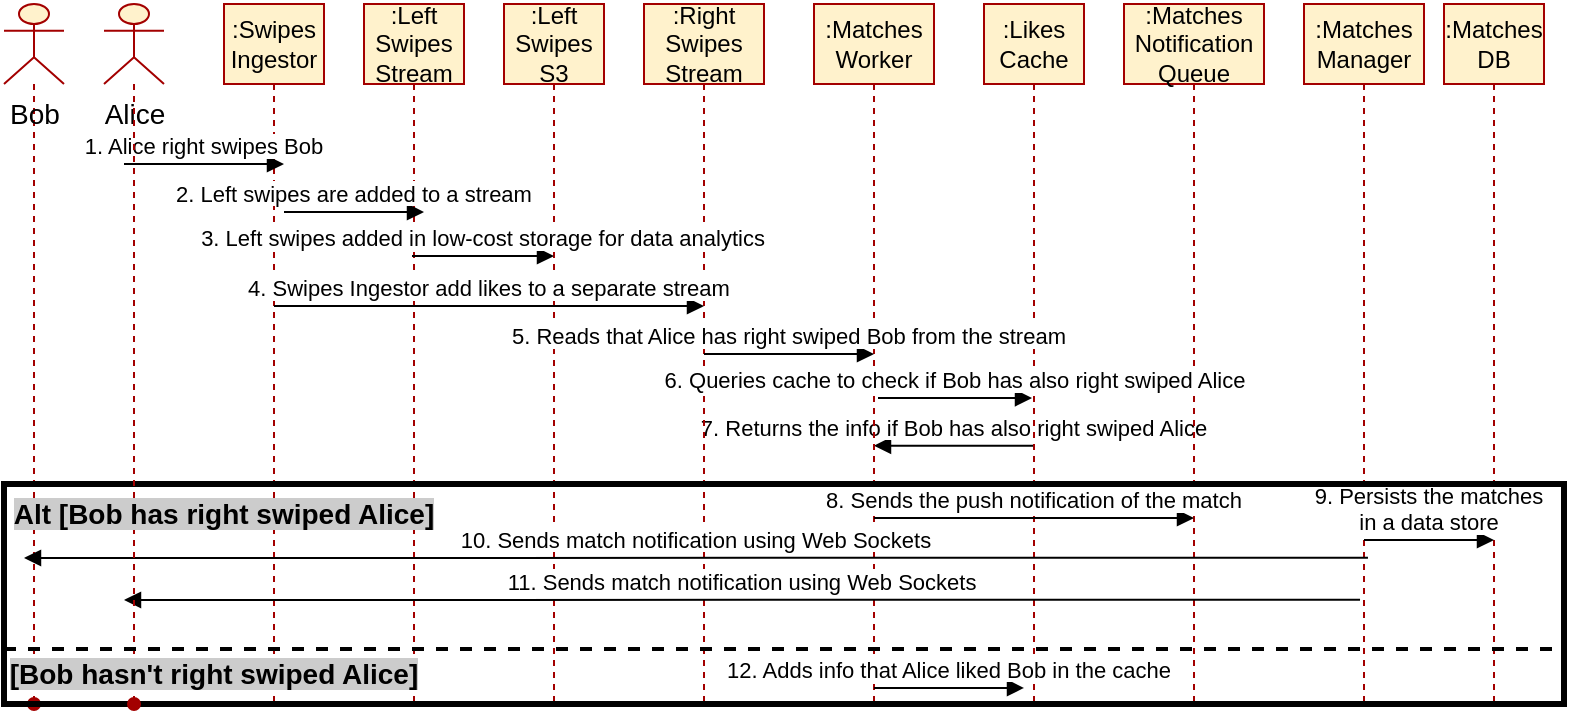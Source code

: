 <mxfile version="16.2.7" type="github">
  <diagram id="kgpKYQtTHZ0yAKxKKP6v" name="Page-1">
    <mxGraphModel dx="782" dy="351" grid="1" gridSize="10" guides="1" tooltips="1" connect="1" arrows="1" fold="1" page="1" pageScale="1" pageWidth="850" pageHeight="1100" math="0" shadow="0">
      <root>
        <mxCell id="0" />
        <mxCell id="1" parent="0" />
        <mxCell id="3nuBFxr9cyL0pnOWT2aG-1" value=":Swipes Ingestor" style="shape=umlLifeline;perimeter=lifelinePerimeter;container=1;collapsible=0;recursiveResize=0;rounded=0;shadow=0;strokeWidth=1;whiteSpace=wrap;fillColor=#fff2cc;strokeColor=#A30000;" parent="1" vertex="1">
          <mxGeometry x="130" y="10" width="50" height="350" as="geometry" />
        </mxCell>
        <mxCell id="3nuBFxr9cyL0pnOWT2aG-5" value=":Left Swipes Stream" style="shape=umlLifeline;perimeter=lifelinePerimeter;container=1;collapsible=0;recursiveResize=0;rounded=0;shadow=0;strokeWidth=1;whiteSpace=wrap;fillColor=#fff2cc;strokeColor=#A30000;" parent="1" vertex="1">
          <mxGeometry x="200" y="10" width="50" height="350" as="geometry" />
        </mxCell>
        <mxCell id="3nuBFxr9cyL0pnOWT2aG-8" value="2. Left swipes are added to a stream" style="verticalAlign=bottom;endArrow=block;shadow=0;strokeWidth=1;exitX=0.6;exitY=0.297;exitDx=0;exitDy=0;exitPerimeter=0;" parent="3nuBFxr9cyL0pnOWT2aG-5" source="3nuBFxr9cyL0pnOWT2aG-1" edge="1">
          <mxGeometry relative="1" as="geometry">
            <mxPoint x="-20" y="110.0" as="sourcePoint" />
            <mxPoint x="30" y="104" as="targetPoint" />
          </mxGeometry>
        </mxCell>
        <mxCell id="3nuBFxr9cyL0pnOWT2aG-9" value="7. Returns the info if Bob has also right swiped Alice" style="verticalAlign=bottom;endArrow=block;shadow=0;strokeWidth=1;exitX=0.5;exitY=0.631;exitDx=0;exitDy=0;exitPerimeter=0;" parent="1" source="y3BdYpLoxxfS6rWGd74U-7" target="y3BdYpLoxxfS6rWGd74U-6" edge="1">
          <mxGeometry relative="1" as="geometry">
            <mxPoint x="345" y="160" as="sourcePoint" />
            <mxPoint x="190" y="130" as="targetPoint" />
          </mxGeometry>
        </mxCell>
        <mxCell id="y3BdYpLoxxfS6rWGd74U-1" value="Alice" style="shape=umlActor;verticalLabelPosition=bottom;verticalAlign=top;html=1;outlineConnect=0;labelBackgroundColor=none;fontSize=14;strokeColor=#A30000;fillColor=#fff2cc;" vertex="1" parent="1">
          <mxGeometry x="70" y="10" width="30" height="40" as="geometry" />
        </mxCell>
        <mxCell id="y3BdYpLoxxfS6rWGd74U-4" style="edgeStyle=orthogonalEdgeStyle;rounded=0;orthogonalLoop=1;jettySize=auto;html=1;dashed=1;fontSize=14;startArrow=none;startFill=0;endArrow=oval;endFill=1;strokeColor=#A30000;strokeWidth=1;" edge="1" parent="1" source="y3BdYpLoxxfS6rWGd74U-2">
          <mxGeometry relative="1" as="geometry">
            <mxPoint x="35" y="360" as="targetPoint" />
          </mxGeometry>
        </mxCell>
        <mxCell id="y3BdYpLoxxfS6rWGd74U-2" value="Bob" style="shape=umlActor;verticalLabelPosition=bottom;verticalAlign=top;html=1;outlineConnect=0;labelBackgroundColor=none;fontSize=14;strokeColor=#A30000;fillColor=#fff2cc;" vertex="1" parent="1">
          <mxGeometry x="20" y="10" width="30" height="40" as="geometry" />
        </mxCell>
        <mxCell id="y3BdYpLoxxfS6rWGd74U-5" value=":Left Swipes S3" style="shape=umlLifeline;perimeter=lifelinePerimeter;container=1;collapsible=0;recursiveResize=0;rounded=0;shadow=0;strokeWidth=1;whiteSpace=wrap;fillColor=#fff2cc;strokeColor=#A30000;" vertex="1" parent="1">
          <mxGeometry x="270" y="10" width="50" height="350" as="geometry" />
        </mxCell>
        <mxCell id="y3BdYpLoxxfS6rWGd74U-6" value=":Matches Worker" style="shape=umlLifeline;perimeter=lifelinePerimeter;container=1;collapsible=0;recursiveResize=0;rounded=0;shadow=0;strokeWidth=1;whiteSpace=wrap;fillColor=#fff2cc;strokeColor=#A30000;" vertex="1" parent="1">
          <mxGeometry x="425" y="10" width="60" height="350" as="geometry" />
        </mxCell>
        <mxCell id="y3BdYpLoxxfS6rWGd74U-7" value=":Likes Cache" style="shape=umlLifeline;perimeter=lifelinePerimeter;container=1;collapsible=0;recursiveResize=0;rounded=0;shadow=0;strokeWidth=1;whiteSpace=wrap;fillColor=#fff2cc;strokeColor=#A30000;" vertex="1" parent="1">
          <mxGeometry x="510" y="10" width="50" height="350" as="geometry" />
        </mxCell>
        <mxCell id="y3BdYpLoxxfS6rWGd74U-8" value=":Matches Notification Queue" style="shape=umlLifeline;perimeter=lifelinePerimeter;container=1;collapsible=0;recursiveResize=0;rounded=0;shadow=0;strokeWidth=1;whiteSpace=wrap;fillColor=#fff2cc;strokeColor=#A30000;" vertex="1" parent="1">
          <mxGeometry x="580" y="10" width="70" height="350" as="geometry" />
        </mxCell>
        <mxCell id="y3BdYpLoxxfS6rWGd74U-9" value=":Matches Manager" style="shape=umlLifeline;perimeter=lifelinePerimeter;container=1;collapsible=0;recursiveResize=0;rounded=0;shadow=0;strokeWidth=1;whiteSpace=wrap;fillColor=#fff2cc;strokeColor=#A30000;" vertex="1" parent="1">
          <mxGeometry x="670" y="10" width="60" height="350" as="geometry" />
        </mxCell>
        <mxCell id="y3BdYpLoxxfS6rWGd74U-10" value=":Right Swipes Stream" style="shape=umlLifeline;perimeter=lifelinePerimeter;container=1;collapsible=0;recursiveResize=0;rounded=0;shadow=0;strokeWidth=1;whiteSpace=wrap;fillColor=#fff2cc;strokeColor=#A30000;" vertex="1" parent="1">
          <mxGeometry x="340" y="10" width="60" height="350" as="geometry" />
        </mxCell>
        <mxCell id="y3BdYpLoxxfS6rWGd74U-11" value=":Matches DB" style="shape=umlLifeline;perimeter=lifelinePerimeter;container=1;collapsible=0;recursiveResize=0;rounded=0;shadow=0;strokeWidth=1;whiteSpace=wrap;fillColor=#fff2cc;strokeColor=#A30000;" vertex="1" parent="1">
          <mxGeometry x="740" y="10" width="50" height="350" as="geometry" />
        </mxCell>
        <mxCell id="3nuBFxr9cyL0pnOWT2aG-3" value="1. Alice right swipes Bob" style="verticalAlign=bottom;startArrow=none;endArrow=block;startSize=8;shadow=0;strokeWidth=1;startFill=0;" parent="1" edge="1">
          <mxGeometry relative="1" as="geometry">
            <mxPoint x="80" y="90" as="sourcePoint" />
            <mxPoint x="160" y="90" as="targetPoint" />
          </mxGeometry>
        </mxCell>
        <mxCell id="y3BdYpLoxxfS6rWGd74U-14" value="3. Left swipes added in low-cost storage for data analytics" style="verticalAlign=bottom;endArrow=block;shadow=0;strokeWidth=1;exitX=0.48;exitY=0.36;exitDx=0;exitDy=0;exitPerimeter=0;" edge="1" parent="1" source="3nuBFxr9cyL0pnOWT2aG-5">
          <mxGeometry relative="1" as="geometry">
            <mxPoint x="230" y="130" as="sourcePoint" />
            <mxPoint x="295" y="136" as="targetPoint" />
          </mxGeometry>
        </mxCell>
        <mxCell id="y3BdYpLoxxfS6rWGd74U-15" value="4. Swipes Ingestor add likes to a separate stream" style="verticalAlign=bottom;endArrow=block;shadow=0;strokeWidth=1;" edge="1" parent="1">
          <mxGeometry relative="1" as="geometry">
            <mxPoint x="155" y="161" as="sourcePoint" />
            <mxPoint x="370" y="161" as="targetPoint" />
          </mxGeometry>
        </mxCell>
        <mxCell id="y3BdYpLoxxfS6rWGd74U-16" value="5. Reads that Alice has right swiped Bob from the stream" style="verticalAlign=bottom;endArrow=block;shadow=0;strokeWidth=1;" edge="1" parent="1">
          <mxGeometry relative="1" as="geometry">
            <mxPoint x="370" y="185" as="sourcePoint" />
            <mxPoint x="455" y="185" as="targetPoint" />
          </mxGeometry>
        </mxCell>
        <mxCell id="y3BdYpLoxxfS6rWGd74U-17" value="6. Queries cache to check if Bob has also right swiped Alice" style="verticalAlign=bottom;endArrow=block;shadow=0;strokeWidth=1;entryX=0.48;entryY=0.563;entryDx=0;entryDy=0;entryPerimeter=0;" edge="1" parent="1" target="y3BdYpLoxxfS6rWGd74U-7">
          <mxGeometry relative="1" as="geometry">
            <mxPoint x="457" y="207" as="sourcePoint" />
            <mxPoint x="465" y="195" as="targetPoint" />
          </mxGeometry>
        </mxCell>
        <mxCell id="y3BdYpLoxxfS6rWGd74U-18" value="8. Sends the push notification of the match" style="verticalAlign=bottom;endArrow=block;shadow=0;strokeWidth=1;" edge="1" parent="1">
          <mxGeometry relative="1" as="geometry">
            <mxPoint x="455" y="267" as="sourcePoint" />
            <mxPoint x="615" y="267" as="targetPoint" />
          </mxGeometry>
        </mxCell>
        <mxCell id="y3BdYpLoxxfS6rWGd74U-19" value="9. Persists the matches&#xa;in a data store" style="verticalAlign=bottom;endArrow=block;shadow=0;strokeWidth=1;" edge="1" parent="1">
          <mxGeometry relative="1" as="geometry">
            <mxPoint x="700" y="278" as="sourcePoint" />
            <mxPoint x="765" y="278" as="targetPoint" />
          </mxGeometry>
        </mxCell>
        <mxCell id="y3BdYpLoxxfS6rWGd74U-20" value="10. Sends match notification using Web Sockets" style="verticalAlign=bottom;endArrow=block;shadow=0;strokeWidth=1;exitX=0.533;exitY=0.791;exitDx=0;exitDy=0;exitPerimeter=0;" edge="1" parent="1" source="y3BdYpLoxxfS6rWGd74U-9">
          <mxGeometry relative="1" as="geometry">
            <mxPoint x="545" y="240.85" as="sourcePoint" />
            <mxPoint x="30" y="287" as="targetPoint" />
          </mxGeometry>
        </mxCell>
        <mxCell id="y3BdYpLoxxfS6rWGd74U-21" value="11. Sends match notification using Web Sockets" style="verticalAlign=bottom;endArrow=block;shadow=0;strokeWidth=1;exitX=0.467;exitY=0.851;exitDx=0;exitDy=0;exitPerimeter=0;" edge="1" parent="1" source="y3BdYpLoxxfS6rWGd74U-9">
          <mxGeometry relative="1" as="geometry">
            <mxPoint x="711.98" y="296.85" as="sourcePoint" />
            <mxPoint x="80" y="308" as="targetPoint" />
          </mxGeometry>
        </mxCell>
        <mxCell id="y3BdYpLoxxfS6rWGd74U-22" value="12. Adds info that Alice liked Bob in the cache" style="verticalAlign=bottom;endArrow=block;shadow=0;strokeWidth=1;entryX=0.4;entryY=0.977;entryDx=0;entryDy=0;entryPerimeter=0;" edge="1" parent="1" source="y3BdYpLoxxfS6rWGd74U-6" target="y3BdYpLoxxfS6rWGd74U-7">
          <mxGeometry relative="1" as="geometry">
            <mxPoint x="465" y="277" as="sourcePoint" />
            <mxPoint x="625" y="277" as="targetPoint" />
          </mxGeometry>
        </mxCell>
        <mxCell id="y3BdYpLoxxfS6rWGd74U-23" value="" style="rounded=0;whiteSpace=wrap;html=1;labelBackgroundColor=none;fontSize=14;strokeColor=#000000;fillColor=none;strokeWidth=3;" vertex="1" parent="1">
          <mxGeometry x="20" y="250" width="780" height="110" as="geometry" />
        </mxCell>
        <mxCell id="y3BdYpLoxxfS6rWGd74U-24" value="" style="edgeStyle=orthogonalEdgeStyle;rounded=0;orthogonalLoop=1;jettySize=auto;html=1;dashed=1;fontSize=14;startArrow=none;startFill=0;endArrow=oval;endFill=1;strokeColor=#A30000;strokeWidth=1;" edge="1" parent="1" source="y3BdYpLoxxfS6rWGd74U-1">
          <mxGeometry relative="1" as="geometry">
            <mxPoint x="85" y="360" as="targetPoint" />
            <mxPoint x="85" y="50" as="sourcePoint" />
          </mxGeometry>
        </mxCell>
        <mxCell id="y3BdYpLoxxfS6rWGd74U-25" value="" style="endArrow=none;dashed=1;html=1;rounded=0;fontSize=14;strokeColor=#000000;strokeWidth=2;exitX=0;exitY=0.75;exitDx=0;exitDy=0;entryX=1;entryY=0.75;entryDx=0;entryDy=0;" edge="1" parent="1" source="y3BdYpLoxxfS6rWGd74U-23" target="y3BdYpLoxxfS6rWGd74U-23">
          <mxGeometry width="50" height="50" relative="1" as="geometry">
            <mxPoint x="380" y="210" as="sourcePoint" />
            <mxPoint x="430" y="160" as="targetPoint" />
          </mxGeometry>
        </mxCell>
        <mxCell id="y3BdYpLoxxfS6rWGd74U-26" value="&lt;span style=&quot;background-color: rgb(204 , 204 , 204)&quot;&gt;&lt;b&gt;&lt;font style=&quot;font-size: 14px&quot;&gt;Alt [Bob has right swiped Alice]&lt;/font&gt;&lt;/b&gt;&lt;/span&gt;" style="text;html=1;strokeColor=none;fillColor=none;align=center;verticalAlign=middle;whiteSpace=wrap;rounded=0;labelBackgroundColor=none;fontSize=14;strokeWidth=1;" vertex="1" parent="1">
          <mxGeometry x="20" y="250" width="220" height="30" as="geometry" />
        </mxCell>
        <mxCell id="y3BdYpLoxxfS6rWGd74U-27" value="&lt;span style=&quot;background-color: rgb(204 , 204 , 204)&quot;&gt;&lt;b&gt;[Bob hasn&#39;t right swiped Alice]&lt;/b&gt;&lt;/span&gt;" style="text;html=1;strokeColor=none;fillColor=none;align=center;verticalAlign=middle;whiteSpace=wrap;rounded=0;labelBackgroundColor=none;fontSize=14;" vertex="1" parent="1">
          <mxGeometry x="20" y="330" width="210" height="30" as="geometry" />
        </mxCell>
      </root>
    </mxGraphModel>
  </diagram>
</mxfile>
